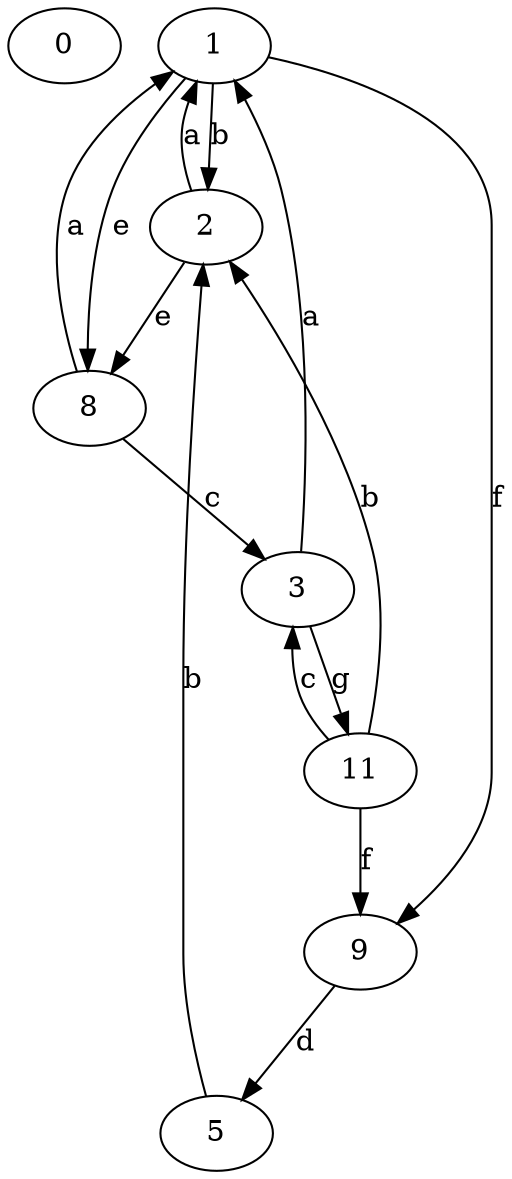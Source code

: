 strict digraph  {
0;
1;
2;
3;
5;
8;
9;
11;
1 -> 2  [label=b];
1 -> 8  [label=e];
1 -> 9  [label=f];
2 -> 1  [label=a];
2 -> 8  [label=e];
3 -> 1  [label=a];
3 -> 11  [label=g];
5 -> 2  [label=b];
8 -> 1  [label=a];
8 -> 3  [label=c];
9 -> 5  [label=d];
11 -> 2  [label=b];
11 -> 3  [label=c];
11 -> 9  [label=f];
}
